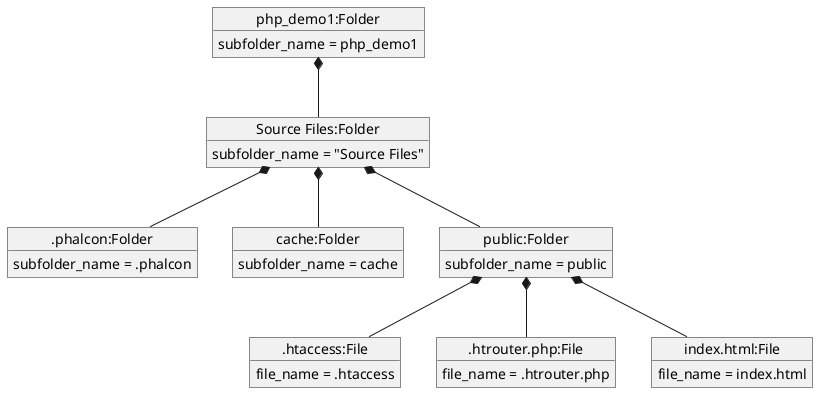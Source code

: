 @startuml

object "php_demo1:Folder" as php {
    subfolder_name = php_demo1
}
object "Source Files:Folder" as src{
    subfolder_name = "Source Files"
}
object ".phalcon:Folder" as phal {
    subfolder_name = .phalcon
}
object "cache:Folder" as ca {
    subfolder_name = cache
}
object "public:Folder" as pub{
    subfolder_name = public
}
object ".htaccess:File" as hta {
    file_name = .htaccess
}
object ".htrouter.php:File" as htr{
    file_name = .htrouter.php
}
object "index.html:File" as ind {
    file_name = index.html
}

php *-- src

src *-- phal
src *-- ca
src *-- pub

pub *-- hta
pub *-- htr
pub *-- ind
@enduml